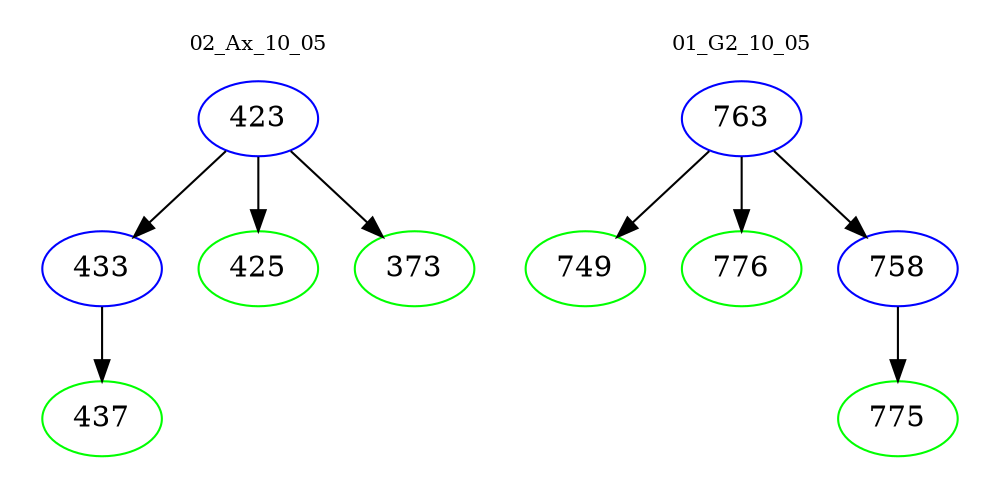 digraph{
subgraph cluster_0 {
color = white
label = "02_Ax_10_05";
fontsize=10;
T0_423 [label="423", color="blue"]
T0_423 -> T0_433 [color="black"]
T0_433 [label="433", color="blue"]
T0_433 -> T0_437 [color="black"]
T0_437 [label="437", color="green"]
T0_423 -> T0_425 [color="black"]
T0_425 [label="425", color="green"]
T0_423 -> T0_373 [color="black"]
T0_373 [label="373", color="green"]
}
subgraph cluster_1 {
color = white
label = "01_G2_10_05";
fontsize=10;
T1_763 [label="763", color="blue"]
T1_763 -> T1_749 [color="black"]
T1_749 [label="749", color="green"]
T1_763 -> T1_776 [color="black"]
T1_776 [label="776", color="green"]
T1_763 -> T1_758 [color="black"]
T1_758 [label="758", color="blue"]
T1_758 -> T1_775 [color="black"]
T1_775 [label="775", color="green"]
}
}
